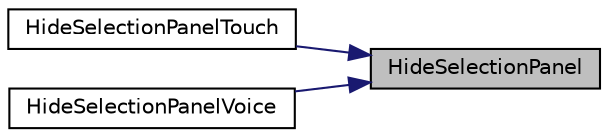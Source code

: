 digraph "HideSelectionPanel"
{
 // INTERACTIVE_SVG=YES
 // LATEX_PDF_SIZE
  edge [fontname="Helvetica",fontsize="10",labelfontname="Helvetica",labelfontsize="10"];
  node [fontname="Helvetica",fontsize="10",shape=record];
  rankdir="RL";
  Node1 [label="HideSelectionPanel",height=0.2,width=0.4,color="black", fillcolor="grey75", style="filled", fontcolor="black",tooltip="Hide selection panel."];
  Node1 -> Node2 [dir="back",color="midnightblue",fontsize="10",style="solid",fontname="Helvetica"];
  Node2 [label="HideSelectionPanelTouch",height=0.2,width=0.4,color="black", fillcolor="white", style="filled",URL="$class_mirage_x_r_1_1_ui_manager.html#a91b7e8af311cd7a03eac35fd48501a54",tooltip="Touch activated hide selection panel."];
  Node1 -> Node3 [dir="back",color="midnightblue",fontsize="10",style="solid",fontname="Helvetica"];
  Node3 [label="HideSelectionPanelVoice",height=0.2,width=0.4,color="black", fillcolor="white", style="filled",URL="$class_mirage_x_r_1_1_ui_manager.html#ab61127f6be09e5134d0a23408865692c",tooltip="Voice activated hide selection panel."];
}
